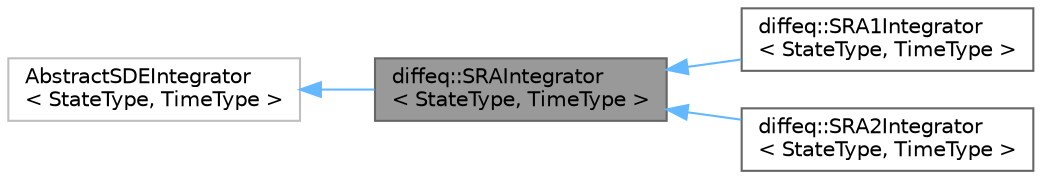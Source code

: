 digraph "diffeq::SRAIntegrator&lt; StateType, TimeType &gt;"
{
 // LATEX_PDF_SIZE
  bgcolor="transparent";
  edge [fontname=Helvetica,fontsize=10,labelfontname=Helvetica,labelfontsize=10];
  node [fontname=Helvetica,fontsize=10,shape=box,height=0.2,width=0.4];
  rankdir="LR";
  Node1 [id="Node000001",label="diffeq::SRAIntegrator\l\< StateType, TimeType \>",height=0.2,width=0.4,color="gray40", fillcolor="grey60", style="filled", fontcolor="black",tooltip="SRA (Stochastic Runge-Kutta for additive noise SDEs) integrator."];
  Node2 -> Node1 [id="edge1_Node000001_Node000002",dir="back",color="steelblue1",style="solid",tooltip=" "];
  Node2 [id="Node000002",label="AbstractSDEIntegrator\l\< StateType, TimeType \>",height=0.2,width=0.4,color="grey75", fillcolor="white", style="filled",tooltip=" "];
  Node1 -> Node3 [id="edge2_Node000001_Node000003",dir="back",color="steelblue1",style="solid",tooltip=" "];
  Node3 [id="Node000003",label="diffeq::SRA1Integrator\l\< StateType, TimeType \>",height=0.2,width=0.4,color="gray40", fillcolor="white", style="filled",URL="$classdiffeq_1_1_s_r_a1_integrator.html",tooltip="SRA1 integrator variant."];
  Node1 -> Node4 [id="edge3_Node000001_Node000004",dir="back",color="steelblue1",style="solid",tooltip=" "];
  Node4 [id="Node000004",label="diffeq::SRA2Integrator\l\< StateType, TimeType \>",height=0.2,width=0.4,color="gray40", fillcolor="white", style="filled",URL="$classdiffeq_1_1_s_r_a2_integrator.html",tooltip="SRA2 integrator variant."];
}
